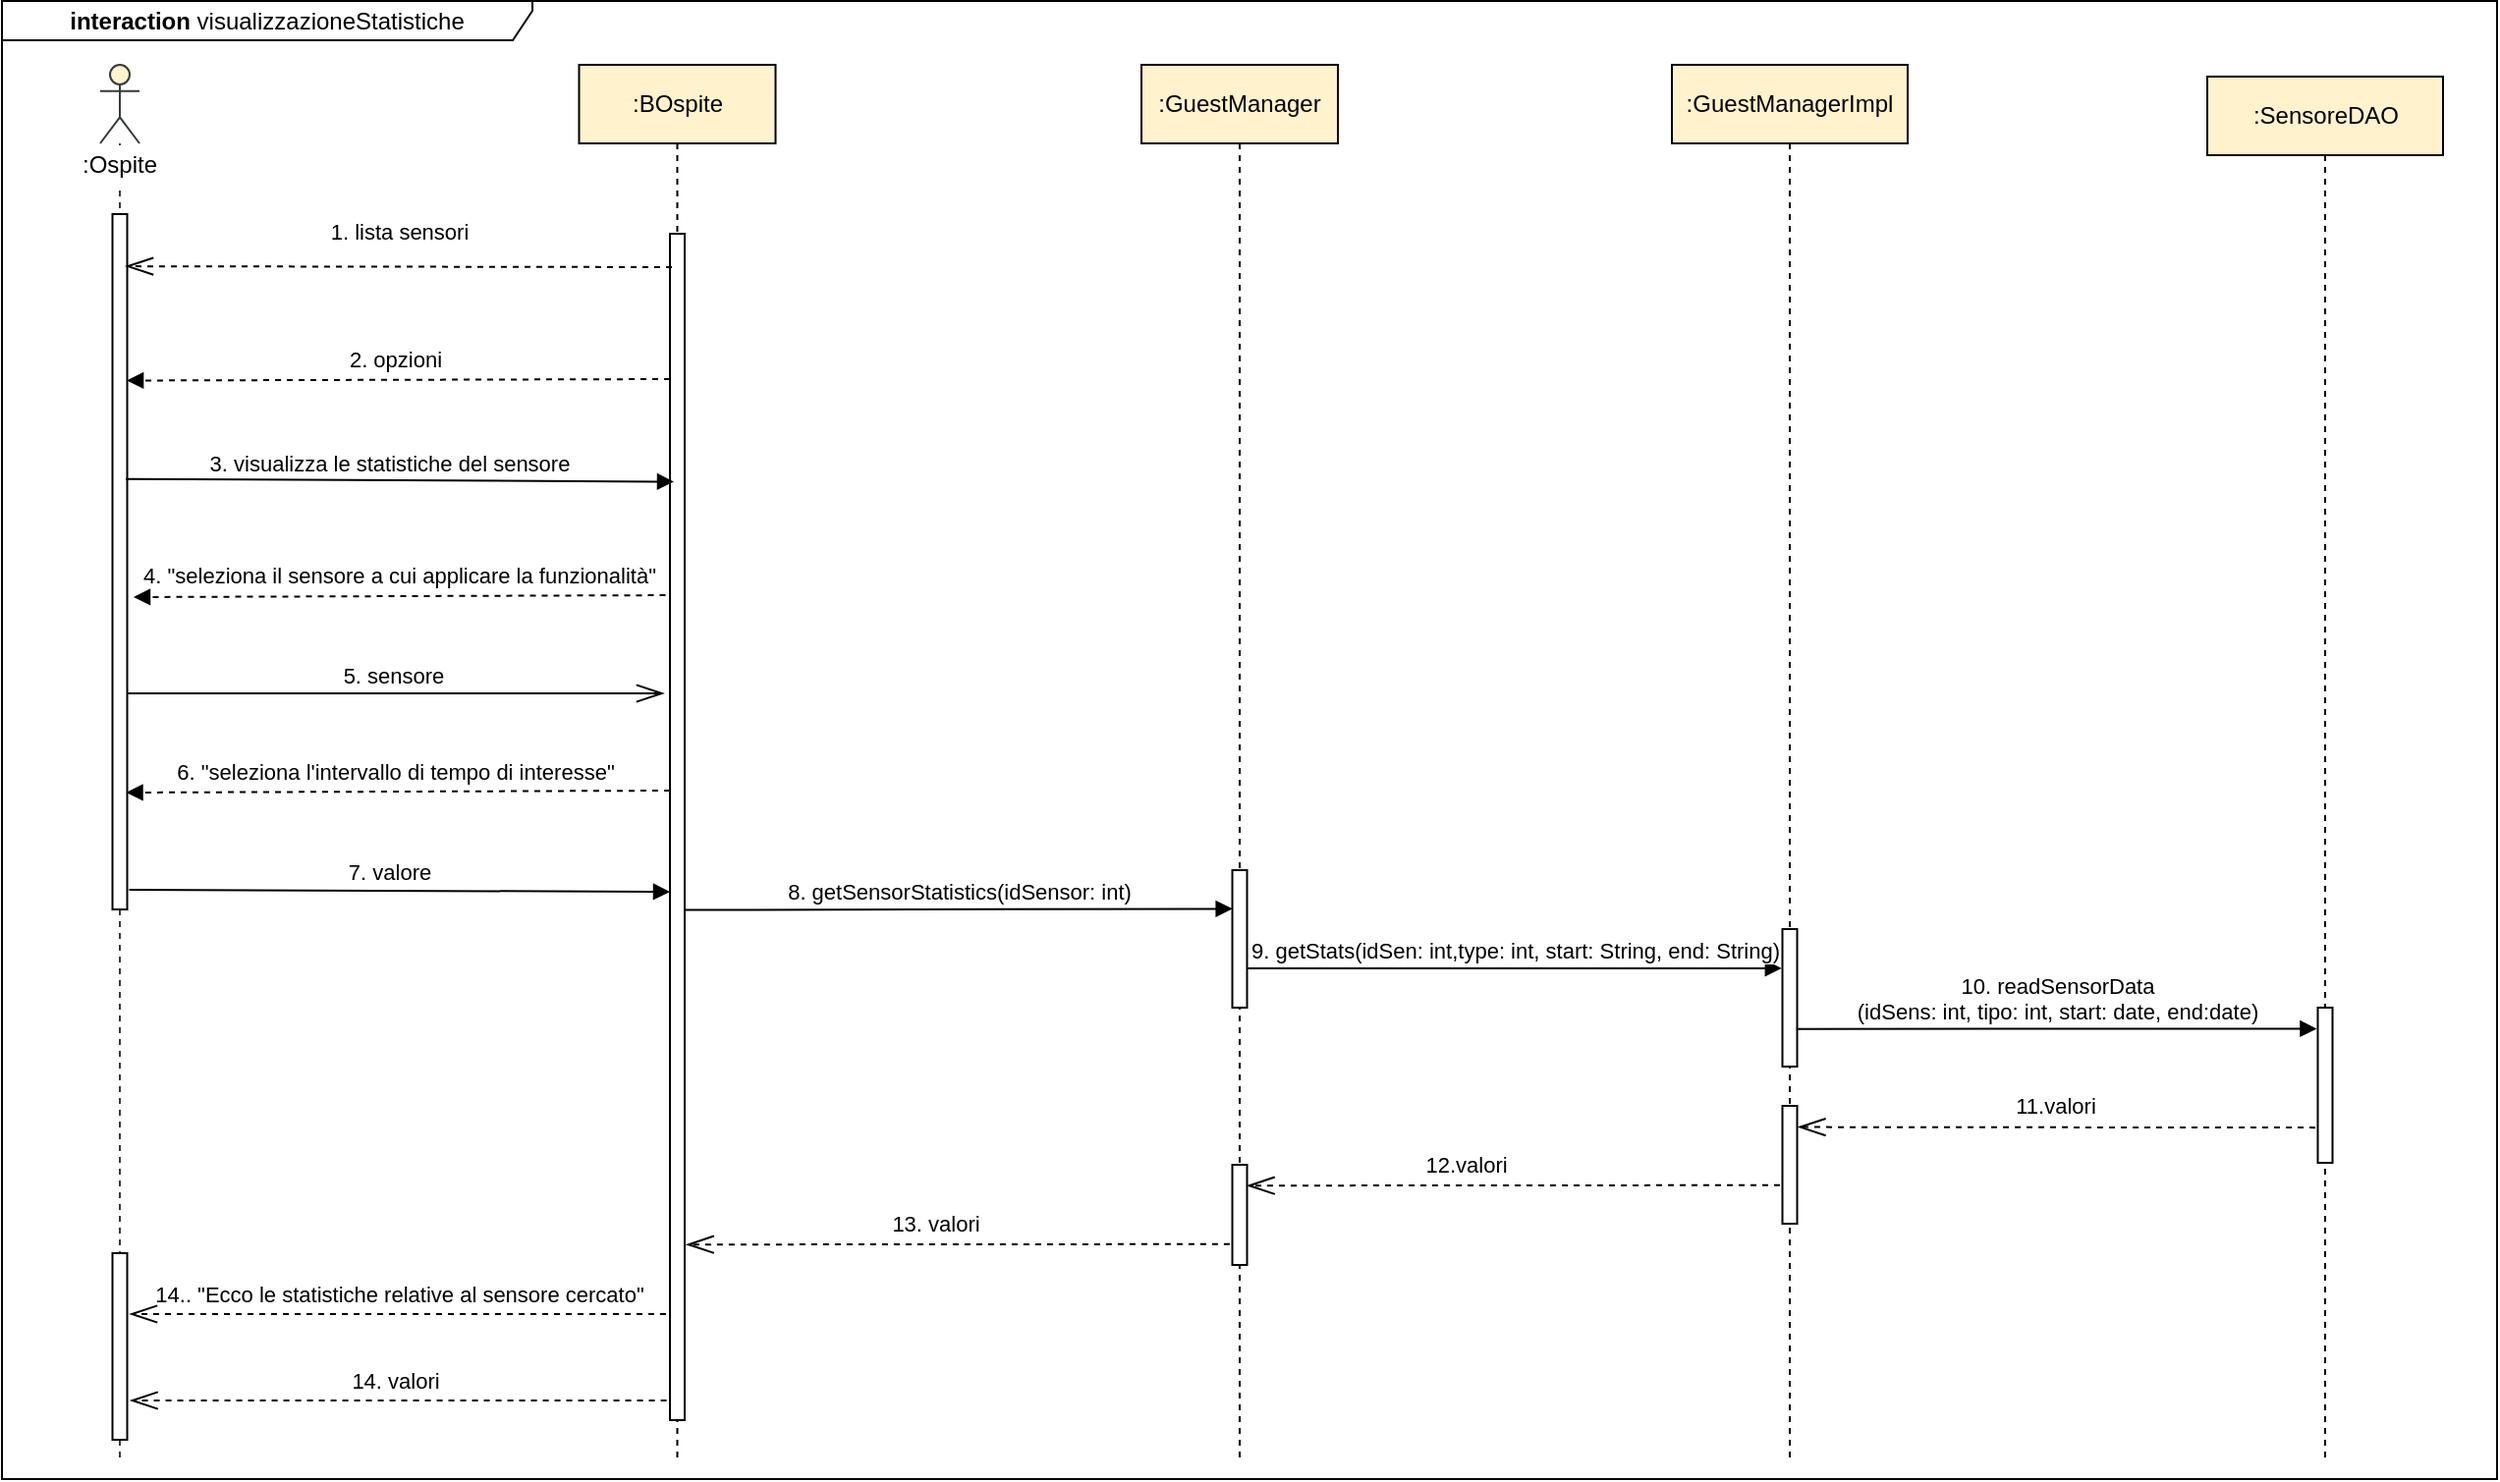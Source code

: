 <mxfile version="13.9.9" type="device"><diagram id="MIO8tU1UEvl1B__BIQpK" name="Page-1"><mxGraphModel dx="852" dy="2832" grid="1" gridSize="10" guides="1" tooltips="1" connect="1" arrows="1" fold="1" page="1" pageScale="1" pageWidth="827" pageHeight="1169" math="0" shadow="0"><root><mxCell id="0"/><mxCell id="1" parent="0"/><mxCell id="6aDzjFY0LqYyvMIfEZzi-5" value="" style="endArrow=block;dashed=1;endFill=1;endSize=6;html=1;startSize=8;" parent="1" edge="1"><mxGeometry width="160" relative="1" as="geometry"><mxPoint x="443.75" y="-1980" as="sourcePoint"/><mxPoint x="167" y="-1979" as="targetPoint"/><Array as="points"/></mxGeometry></mxCell><mxCell id="ORToput19fKV2EuOsulp-1" value="&lt;b&gt;interaction&amp;nbsp;&lt;/b&gt;visualizzazioneStatistiche" style="shape=umlFrame;whiteSpace=wrap;html=1;width=270;height=20;" parent="1" vertex="1"><mxGeometry x="100" y="-2282.5" width="1270" height="752.5" as="geometry"/></mxCell><mxCell id="P8_2IeEaVHDc-pMJrhTH-5" value="5. sensore" style="html=1;verticalAlign=bottom;startArrow=none;endArrow=openThin;startSize=6;startFill=0;endFill=0;endSize=12;" parent="1" source="S1MVxgpzpjl_-mCcZn8_-5" edge="1"><mxGeometry x="-0.013" relative="1" as="geometry"><mxPoint x="170" y="-1900" as="sourcePoint"/><mxPoint x="437" y="-1930" as="targetPoint"/><mxPoint as="offset"/></mxGeometry></mxCell><mxCell id="S1MVxgpzpjl_-mCcZn8_-2" value=":BOspite" style="shape=umlLifeline;perimeter=lifelinePerimeter;whiteSpace=wrap;html=1;container=1;collapsible=0;recursiveResize=0;outlineConnect=0;fillColor=#FFF2CC;" parent="1" vertex="1"><mxGeometry x="393.75" y="-2250" width="100" height="710" as="geometry"/></mxCell><mxCell id="S1MVxgpzpjl_-mCcZn8_-13" value="" style="html=1;points=[];perimeter=orthogonalPerimeter;fillColor=#ffffff;" parent="S1MVxgpzpjl_-mCcZn8_-2" vertex="1"><mxGeometry x="46.25" y="86" width="7.5" height="604" as="geometry"/></mxCell><mxCell id="S1MVxgpzpjl_-mCcZn8_-4" value="" style="shape=umlLifeline;participant=umlActor;perimeter=lifelinePerimeter;whiteSpace=wrap;html=1;container=1;collapsible=0;recursiveResize=0;verticalAlign=top;spacingTop=36;outlineConnect=0;strokeColor=#36393d;fillColor=#FFF2CC;" parent="1" vertex="1"><mxGeometry x="150" y="-2250" width="20" height="710" as="geometry"/></mxCell><mxCell id="S1MVxgpzpjl_-mCcZn8_-5" value="" style="html=1;points=[];perimeter=orthogonalPerimeter;fillColor=#ffffff;" parent="S1MVxgpzpjl_-mCcZn8_-4" vertex="1"><mxGeometry x="6.25" y="76" width="7.5" height="354" as="geometry"/></mxCell><mxCell id="S1MVxgpzpjl_-mCcZn8_-7" value=":Ospite" style="text;html=1;strokeColor=none;align=center;verticalAlign=middle;whiteSpace=wrap;rounded=0;fillColor=#ffffff;" parent="1" vertex="1"><mxGeometry x="130" y="-2209" width="60" height="20" as="geometry"/></mxCell><mxCell id="S1MVxgpzpjl_-mCcZn8_-9" value=":GuestManagerImpl" style="shape=umlLifeline;perimeter=lifelinePerimeter;whiteSpace=wrap;html=1;container=1;collapsible=0;recursiveResize=0;outlineConnect=0;fillColor=#FFF2CC;" parent="1" vertex="1"><mxGeometry x="950" y="-2250" width="120" height="710" as="geometry"/></mxCell><mxCell id="S1MVxgpzpjl_-mCcZn8_-10" value="" style="html=1;points=[];perimeter=orthogonalPerimeter;fillColor=#ffffff;" parent="S1MVxgpzpjl_-mCcZn8_-9" vertex="1"><mxGeometry x="56.25" y="440" width="7.5" height="70" as="geometry"/></mxCell><mxCell id="S1MVxgpzpjl_-mCcZn8_-11" value="" style="html=1;points=[];perimeter=orthogonalPerimeter;fillColor=#ffffff;" parent="S1MVxgpzpjl_-mCcZn8_-9" vertex="1"><mxGeometry x="56.25" y="530" width="7.5" height="60" as="geometry"/></mxCell><mxCell id="S1MVxgpzpjl_-mCcZn8_-14" value=":GuestManager" style="shape=umlLifeline;perimeter=lifelinePerimeter;whiteSpace=wrap;html=1;container=1;collapsible=0;recursiveResize=0;outlineConnect=0;fillColor=#FFF2CC;" parent="1" vertex="1"><mxGeometry x="680" y="-2250" width="100" height="710" as="geometry"/></mxCell><mxCell id="S1MVxgpzpjl_-mCcZn8_-15" value="" style="html=1;points=[];perimeter=orthogonalPerimeter;fillColor=#ffffff;" parent="S1MVxgpzpjl_-mCcZn8_-14" vertex="1"><mxGeometry x="46.25" y="410" width="7.5" height="70" as="geometry"/></mxCell><mxCell id="S1MVxgpzpjl_-mCcZn8_-16" value="" style="html=1;points=[];perimeter=orthogonalPerimeter;fillColor=#ffffff;" parent="S1MVxgpzpjl_-mCcZn8_-14" vertex="1"><mxGeometry x="46.25" y="560" width="7.5" height="51" as="geometry"/></mxCell><mxCell id="S1MVxgpzpjl_-mCcZn8_-25" value=":SensoreDAO" style="shape=umlLifeline;perimeter=lifelinePerimeter;whiteSpace=wrap;html=1;container=1;collapsible=0;recursiveResize=0;outlineConnect=0;fillColor=#FFF2CC;" parent="1" vertex="1"><mxGeometry x="1222.5" y="-2244" width="120" height="704" as="geometry"/></mxCell><mxCell id="S1MVxgpzpjl_-mCcZn8_-26" value="" style="html=1;points=[];perimeter=orthogonalPerimeter;fillColor=#ffffff;" parent="S1MVxgpzpjl_-mCcZn8_-25" vertex="1"><mxGeometry x="56.25" y="474" width="7.5" height="79" as="geometry"/></mxCell><mxCell id="S1MVxgpzpjl_-mCcZn8_-33" value="8. getSensorStatistics(idSensor: int)" style="html=1;verticalAlign=bottom;startArrow=none;endArrow=block;startSize=8;startFill=0;entryX=0.011;entryY=0.281;entryDx=0;entryDy=0;entryPerimeter=0;exitX=1.032;exitY=0.57;exitDx=0;exitDy=0;exitPerimeter=0;" parent="1" source="S1MVxgpzpjl_-mCcZn8_-13" target="S1MVxgpzpjl_-mCcZn8_-15" edge="1"><mxGeometry relative="1" as="geometry"><mxPoint x="444" y="-1820" as="sourcePoint"/><mxPoint x="710" y="-1750" as="targetPoint"/></mxGeometry></mxCell><mxCell id="S1MVxgpzpjl_-mCcZn8_-34" value="9. getStats(idSen: int,type: int, start: String, end: String)" style="html=1;verticalAlign=bottom;startArrow=none;endArrow=block;startSize=8;startFill=0;exitX=1.007;exitY=0.714;exitDx=0;exitDy=0;exitPerimeter=0;entryX=-0.043;entryY=0.285;entryDx=0;entryDy=0;entryPerimeter=0;" parent="1" source="S1MVxgpzpjl_-mCcZn8_-15" target="S1MVxgpzpjl_-mCcZn8_-10" edge="1"><mxGeometry relative="1" as="geometry"><mxPoint x="730" y="-1720" as="sourcePoint"/><mxPoint x="995" y="-1790" as="targetPoint"/></mxGeometry></mxCell><mxCell id="S1MVxgpzpjl_-mCcZn8_-35" value="10. readSensorData&lt;br&gt;(idSens: int, tipo: int, start: date, end:date)" style="html=1;verticalAlign=bottom;startArrow=none;endArrow=block;startSize=8;startFill=0;exitX=0.953;exitY=0.726;exitDx=0;exitDy=0;exitPerimeter=0;entryX=-0.07;entryY=0.136;entryDx=0;entryDy=0;entryPerimeter=0;" parent="1" source="S1MVxgpzpjl_-mCcZn8_-10" target="S1MVxgpzpjl_-mCcZn8_-26" edge="1"><mxGeometry relative="1" as="geometry"><mxPoint x="1010" y="-1689.5" as="sourcePoint"/><mxPoint x="1270" y="-1759" as="targetPoint"/></mxGeometry></mxCell><mxCell id="S1MVxgpzpjl_-mCcZn8_-36" value="" style="endArrow=openThin;dashed=1;endFill=0;endSize=12;html=1;entryX=1.06;entryY=0.18;entryDx=0;entryDy=0;entryPerimeter=0;exitX=-0.165;exitY=0.773;exitDx=0;exitDy=0;exitPerimeter=0;" parent="1" source="S1MVxgpzpjl_-mCcZn8_-26" target="S1MVxgpzpjl_-mCcZn8_-11" edge="1"><mxGeometry width="160" relative="1" as="geometry"><mxPoint x="1260" y="-1709" as="sourcePoint"/><mxPoint x="1010" y="-1640" as="targetPoint"/><Array as="points"/></mxGeometry></mxCell><mxCell id="S1MVxgpzpjl_-mCcZn8_-37" value="&lt;font style=&quot;font-size: 11px&quot;&gt;11.valori&lt;/font&gt;" style="text;html=1;align=center;verticalAlign=middle;resizable=0;points=[];autosize=1;" parent="1" vertex="1"><mxGeometry x="1115" y="-1730" width="60" height="20" as="geometry"/></mxCell><mxCell id="S1MVxgpzpjl_-mCcZn8_-38" value="" style="endArrow=openThin;dashed=1;endFill=0;endSize=12;html=1;entryX=1.007;entryY=0.208;entryDx=0;entryDy=0;entryPerimeter=0;exitX=-0.167;exitY=0.673;exitDx=0;exitDy=0;exitPerimeter=0;" parent="1" source="S1MVxgpzpjl_-mCcZn8_-11" target="S1MVxgpzpjl_-mCcZn8_-16" edge="1"><mxGeometry width="160" relative="1" as="geometry"><mxPoint x="990" y="-1610" as="sourcePoint"/><mxPoint x="730" y="-1610" as="targetPoint"/><Array as="points"/></mxGeometry></mxCell><mxCell id="S1MVxgpzpjl_-mCcZn8_-39" value="&lt;span style=&quot;font-size: 11px&quot;&gt;12.valori&lt;/span&gt;" style="text;html=1;align=center;verticalAlign=middle;resizable=0;points=[];autosize=1;" parent="1" vertex="1"><mxGeometry x="815" y="-1700" width="60" height="20" as="geometry"/></mxCell><mxCell id="S1MVxgpzpjl_-mCcZn8_-40" value="" style="endArrow=openThin;dashed=1;endFill=0;endSize=12;html=1;exitX=-0.174;exitY=0.792;exitDx=0;exitDy=0;exitPerimeter=0;entryX=1.11;entryY=0.852;entryDx=0;entryDy=0;entryPerimeter=0;" parent="1" source="S1MVxgpzpjl_-mCcZn8_-16" target="S1MVxgpzpjl_-mCcZn8_-13" edge="1"><mxGeometry width="160" relative="1" as="geometry"><mxPoint x="710" y="-1580" as="sourcePoint"/><mxPoint x="450" y="-1650" as="targetPoint"/><Array as="points"/></mxGeometry></mxCell><mxCell id="S1MVxgpzpjl_-mCcZn8_-41" value="&lt;span style=&quot;font-size: 11px&quot;&gt;13. valori&lt;/span&gt;" style="text;html=1;align=center;verticalAlign=middle;resizable=0;points=[];autosize=1;" parent="1" vertex="1"><mxGeometry x="545" y="-1670" width="60" height="20" as="geometry"/></mxCell><mxCell id="S1MVxgpzpjl_-mCcZn8_-44" value="&lt;span style=&quot;font-size: 11px&quot;&gt;14. valori&lt;/span&gt;" style="text;html=1;align=center;verticalAlign=middle;resizable=0;points=[];autosize=1;" parent="1" vertex="1"><mxGeometry x="270" y="-1590" width="60" height="20" as="geometry"/></mxCell><mxCell id="S1MVxgpzpjl_-mCcZn8_-45" value="&lt;font style=&quot;font-size: 11px&quot;&gt;14.. &quot;Ecco le statistiche relative al sensore cercato&quot;&lt;/font&gt;" style="text;html=1;align=center;verticalAlign=middle;resizable=0;points=[];autosize=1;" parent="1" vertex="1"><mxGeometry x="171.78" y="-1634" width="260" height="20" as="geometry"/></mxCell><mxCell id="S1MVxgpzpjl_-mCcZn8_-46" value="" style="endArrow=openThin;dashed=1;endFill=0;endSize=12;html=1;" parent="1" edge="1"><mxGeometry width="160" relative="1" as="geometry"><mxPoint x="438" y="-1614" as="sourcePoint"/><mxPoint x="165" y="-1614" as="targetPoint"/><Array as="points"/></mxGeometry></mxCell><mxCell id="S1MVxgpzpjl_-mCcZn8_-50" value="" style="endArrow=openThin;dashed=1;endFill=0;endSize=12;html=1;entryX=0.9;entryY=0.075;entryDx=0;entryDy=0;entryPerimeter=0;" parent="1" target="S1MVxgpzpjl_-mCcZn8_-5" edge="1"><mxGeometry width="160" relative="1" as="geometry"><mxPoint x="441" y="-2147" as="sourcePoint"/><mxPoint x="170" y="-2148" as="targetPoint"/><Array as="points"/></mxGeometry></mxCell><mxCell id="S1MVxgpzpjl_-mCcZn8_-52" value="&lt;span style=&quot;font-size: 11px&quot;&gt;1. lista sensori&lt;/span&gt;" style="text;html=1;align=center;verticalAlign=middle;resizable=0;points=[];autosize=1;" parent="1" vertex="1"><mxGeometry x="256.78" y="-2175" width="90" height="20" as="geometry"/></mxCell><mxCell id="S1MVxgpzpjl_-mCcZn8_-6" value="" style="html=1;points=[];perimeter=orthogonalPerimeter;fillColor=#ffffff;" parent="1" vertex="1"><mxGeometry x="156.25" y="-1645" width="7.5" height="95" as="geometry"/></mxCell><mxCell id="P8_2IeEaVHDc-pMJrhTH-6" value="" style="endArrow=openThin;dashed=1;endFill=0;endSize=12;html=1;" parent="1" edge="1"><mxGeometry width="160" relative="1" as="geometry"><mxPoint x="438.28" y="-1570" as="sourcePoint"/><mxPoint x="165.28" y="-1570" as="targetPoint"/><Array as="points"/></mxGeometry></mxCell><mxCell id="6aDzjFY0LqYyvMIfEZzi-2" value="" style="endArrow=block;dashed=1;endFill=1;endSize=6;html=1;entryX=0.974;entryY=0.698;entryDx=0;entryDy=0;entryPerimeter=0;startSize=8;" parent="1" edge="1"><mxGeometry width="160" relative="1" as="geometry"><mxPoint x="440" y="-2090" as="sourcePoint"/><mxPoint x="163.555" y="-2089.26" as="targetPoint"/><Array as="points"/></mxGeometry></mxCell><mxCell id="6aDzjFY0LqYyvMIfEZzi-3" value="&lt;font style=&quot;font-size: 11px&quot;&gt;2. opzioni&lt;/font&gt;" style="text;html=1;align=center;verticalAlign=middle;resizable=0;points=[];autosize=1;" parent="1" vertex="1"><mxGeometry x="270" y="-2110" width="60" height="20" as="geometry"/></mxCell><mxCell id="6aDzjFY0LqYyvMIfEZzi-4" value="3. visualizza le statistiche del sensore" style="html=1;verticalAlign=bottom;startArrow=none;endArrow=block;startSize=8;startFill=0;endFill=1;endSize=6;exitX=0.9;exitY=0.381;exitDx=0;exitDy=0;exitPerimeter=0;entryX=0.267;entryY=0.209;entryDx=0;entryDy=0;entryPerimeter=0;" parent="1" source="S1MVxgpzpjl_-mCcZn8_-5" target="S1MVxgpzpjl_-mCcZn8_-13" edge="1"><mxGeometry x="-0.036" relative="1" as="geometry"><mxPoint x="163.745" y="-2019.592" as="sourcePoint"/><mxPoint x="440.01" y="-2020" as="targetPoint"/><mxPoint as="offset"/></mxGeometry></mxCell><mxCell id="6aDzjFY0LqYyvMIfEZzi-6" value="&lt;font style=&quot;font-size: 11px&quot;&gt;4. &quot;seleziona il sensore a cui applicare la funzionalità&quot;&lt;/font&gt;" style="text;html=1;align=center;verticalAlign=middle;resizable=0;points=[];autosize=1;" parent="1" vertex="1"><mxGeometry x="161.78" y="-2000" width="280" height="20" as="geometry"/></mxCell><mxCell id="JnS6_eTCGa84lsXvnhOu-1" value="" style="endArrow=block;dashed=1;endFill=1;endSize=6;html=1;startSize=8;" parent="1" edge="1"><mxGeometry width="160" relative="1" as="geometry"><mxPoint x="440" y="-1880.5" as="sourcePoint"/><mxPoint x="163.25" y="-1879.5" as="targetPoint"/><Array as="points"/></mxGeometry></mxCell><mxCell id="JnS6_eTCGa84lsXvnhOu-2" value="&lt;font style=&quot;font-size: 11px&quot;&gt;6. &quot;seleziona l'intervallo di tempo di interesse&quot;&lt;/font&gt;" style="text;html=1;align=center;verticalAlign=middle;resizable=0;points=[];autosize=1;" parent="1" vertex="1"><mxGeometry x="180.0" y="-1900.5" width="240" height="20" as="geometry"/></mxCell><mxCell id="JnS6_eTCGa84lsXvnhOu-3" value="7. valore" style="html=1;verticalAlign=bottom;startArrow=none;endArrow=block;startSize=8;startFill=0;endFill=1;endSize=6;exitX=0.9;exitY=0.381;exitDx=0;exitDy=0;exitPerimeter=0;" parent="1" edge="1"><mxGeometry x="-0.036" relative="1" as="geometry"><mxPoint x="164.75" y="-1829.996" as="sourcePoint"/><mxPoint x="440" y="-1829" as="targetPoint"/><mxPoint as="offset"/></mxGeometry></mxCell></root></mxGraphModel></diagram></mxfile>